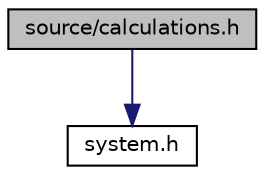 digraph "source/calculations.h"
{
 // LATEX_PDF_SIZE
  edge [fontname="Helvetica",fontsize="10",labelfontname="Helvetica",labelfontsize="10"];
  node [fontname="Helvetica",fontsize="10",shape=record];
  Node1 [label="source/calculations.h",height=0.2,width=0.4,color="black", fillcolor="grey75", style="filled", fontcolor="black",tooltip="A structure to represent a system and desired PID tuning method."];
  Node1 -> Node2 [color="midnightblue",fontsize="10",style="solid"];
  Node2 [label="system.h",height=0.2,width=0.4,color="black", fillcolor="white", style="filled",URL="$system_8h.html",tooltip="A structure to represent a system and desired PID tuning method."];
}
